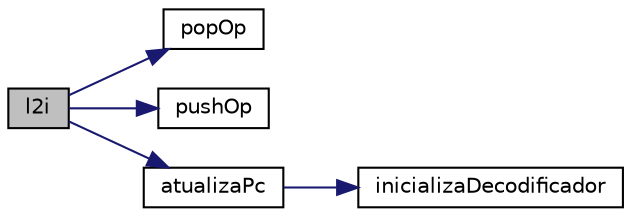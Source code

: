 digraph "l2i"
{
 // INTERACTIVE_SVG=YES
  edge [fontname="Helvetica",fontsize="10",labelfontname="Helvetica",labelfontsize="10"];
  node [fontname="Helvetica",fontsize="10",shape=record];
  rankdir="LR";
  Node3099 [label="l2i",height=0.2,width=0.4,color="black", fillcolor="grey75", style="filled", fontcolor="black"];
  Node3099 -> Node3100 [color="midnightblue",fontsize="10",style="solid",fontname="Helvetica"];
  Node3100 [label="popOp",height=0.2,width=0.4,color="black", fillcolor="white", style="filled",URL="$frame_8c.html#a3670f378856724ca85ced056e6bfc5c4"];
  Node3099 -> Node3101 [color="midnightblue",fontsize="10",style="solid",fontname="Helvetica"];
  Node3101 [label="pushOp",height=0.2,width=0.4,color="black", fillcolor="white", style="filled",URL="$frame_8c.html#a50993c39467516396b64a90eb81af0ba"];
  Node3099 -> Node3102 [color="midnightblue",fontsize="10",style="solid",fontname="Helvetica"];
  Node3102 [label="atualizaPc",height=0.2,width=0.4,color="black", fillcolor="white", style="filled",URL="$instrucao_8c.html#abcf4bbde1212f9bb0f2ee7a6ba5aec08"];
  Node3102 -> Node3103 [color="midnightblue",fontsize="10",style="solid",fontname="Helvetica"];
  Node3103 [label="inicializaDecodificador",height=0.2,width=0.4,color="black", fillcolor="white", style="filled",URL="$decodificador_8c.html#ac4ac4bcce3fed96b1a2657ceafda40bc"];
}
